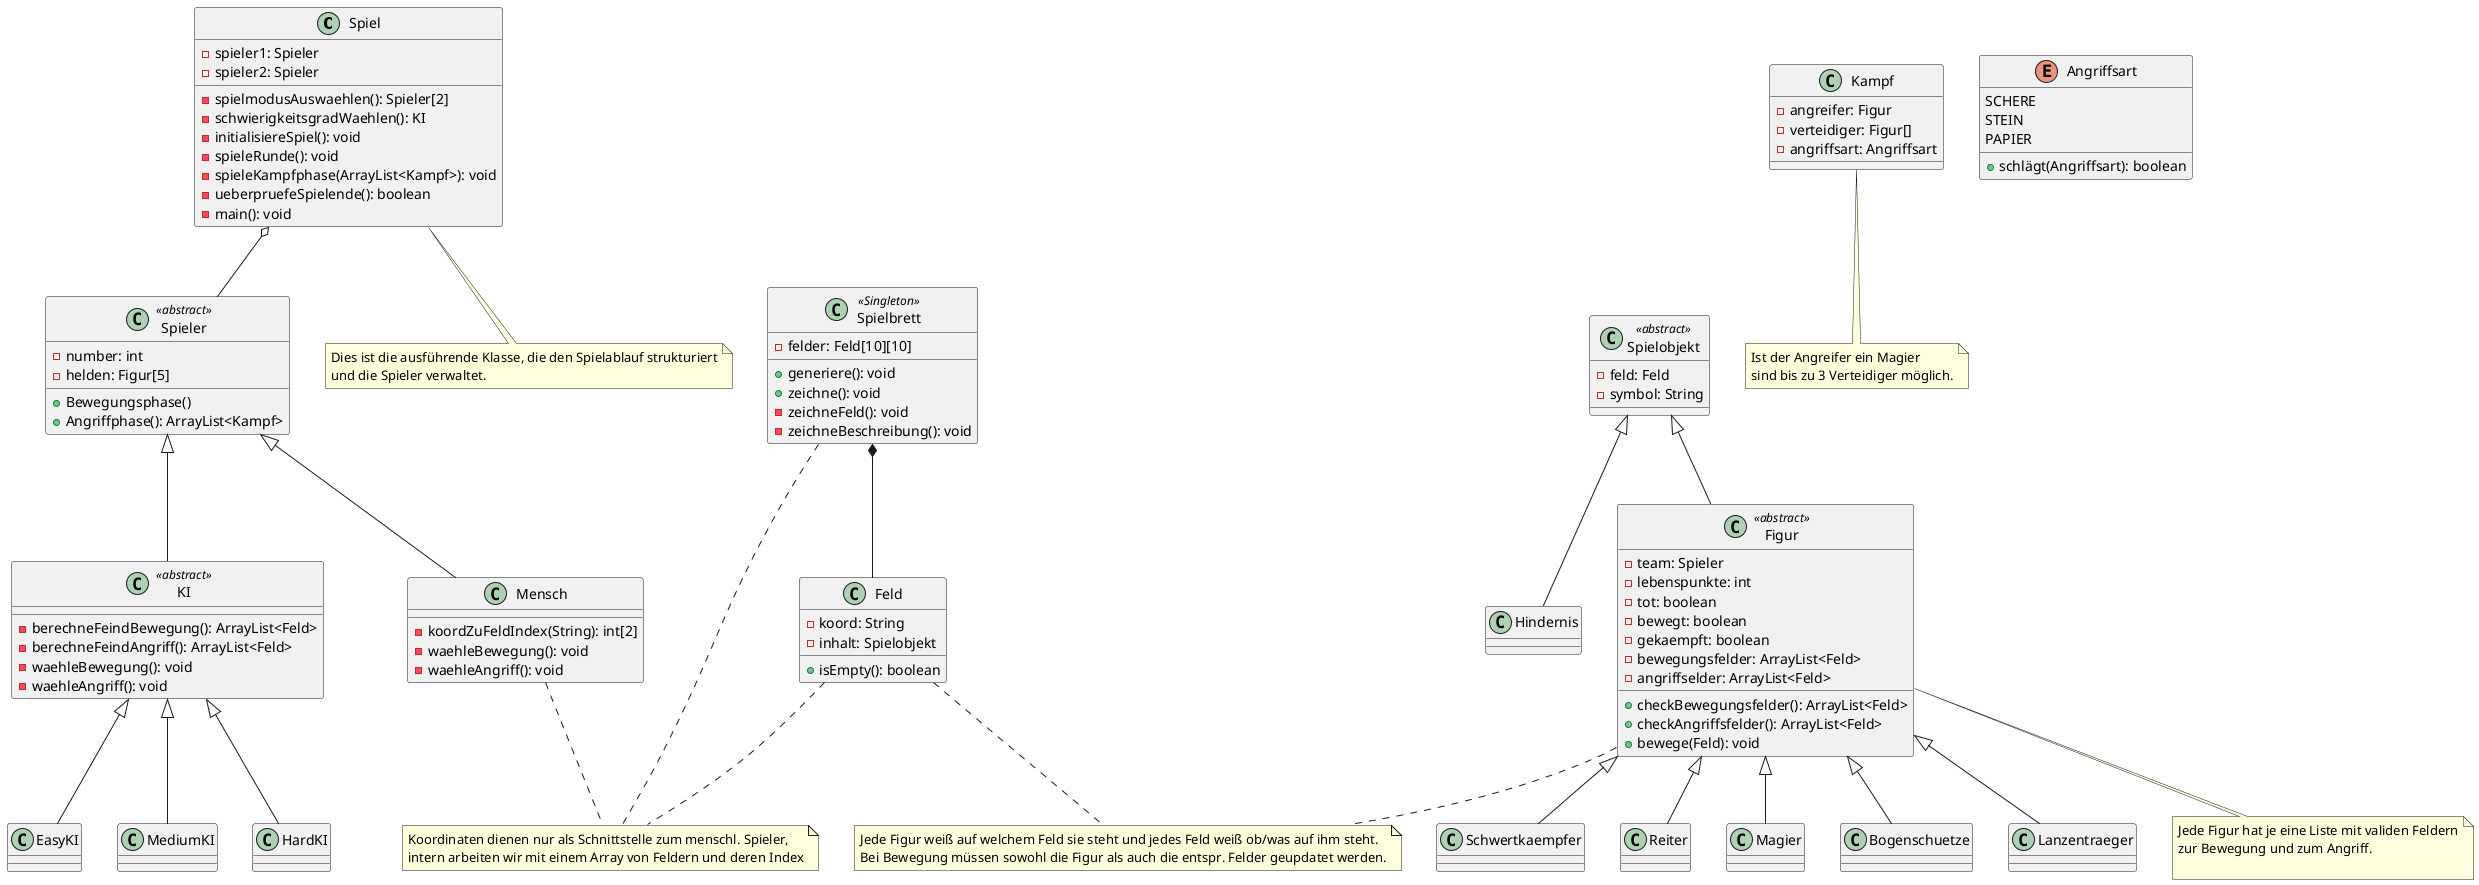 @startuml

Spiel o-- Spieler
Spielbrett *-- Feld
Spielobjekt <|-- Hindernis
Spielobjekt <|-- Figur
Figur <|-- Schwertkaempfer
Figur <|-- Reiter
Figur <|-- Magier
Figur <|-- Bogenschuetze
Figur <|-- Lanzentraeger
Spieler <|-- KI
KI <|-- EasyKI
KI <|-- MediumKI
KI <|-- HardKI
Spieler <|-- Mensch

note "Koordinaten dienen nur als Schnittstelle zum menschl. Spieler,\nintern arbeiten wir mit einem Array von Feldern und deren Index" as nKoord

note "Jede Figur hat je eine Liste mit validen Feldern\nzur Bewegung und zum Angriff.\n" as nFListe

note "Ist der Angreifer ein Magier\nsind bis zu 3 Verteidiger möglich." as nMagier

note "Dies ist die ausführende Klasse, die den Spielablauf strukturiert\nund die Spieler verwaltet." as nSpiel

note "Jede Figur weiß auf welchem Feld sie steht und jedes Feld weiß ob/was auf ihm steht.\nBei Bewegung müssen sowohl die Figur als auch die entspr. Felder geupdatet werden." as nBewegung

Spielbrett .. nKoord
Feld .. nKoord
Mensch .. nKoord

Figur .. nFListe

Kampf .. nMagier

Spiel .. nSpiel

Feld .. nBewegung
Figur .. nBewegung

class  Spiel {
    -spieler1: Spieler
    -spieler2: Spieler
    -spielmodusAuswaehlen(): Spieler[2]
    -schwierigkeitsgradWaehlen(): KI
    -initialisiereSpiel(): void
    -spieleRunde(): void
    -spieleKampfphase(ArrayList<Kampf>): void
    -ueberpruefeSpielende(): boolean 
    -main(): void 
}

class Spieler <<abstract>> {
    -number: int
    -helden: Figur[5]
    +Bewegungsphase()
    +Angriffphase(): ArrayList<Kampf>
}

class KI <<abstract>> {
    -berechneFeindBewegung(): ArrayList<Feld>
    -berechneFeindAngriff(): ArrayList<Feld>
    -waehleBewegung(): void
    -waehleAngriff(): void
}

class EasyKI {
}

class MediumKI {
}

class HardKI {
}


class Kampf {
    -angreifer: Figur
    -verteidiger: Figur[]
    -angriffsart: Angriffsart
}

enum Angriffsart {
    SCHERE
    STEIN
    PAPIER
    +schlägt(Angriffsart): boolean
}

class Spielobjekt <<abstract>>{
    -feld: Feld
    -symbol: String
}

class Figur <<abstract>>{
    -team: Spieler
    -lebenspunkte: int
    -tot: boolean 
    -bewegt: boolean 
    -gekaempft: boolean 
    -bewegungsfelder: ArrayList<Feld>
    -angriffselder: ArrayList<Feld>
    +checkBewegungsfelder(): ArrayList<Feld>
    +checkAngriffsfelder(): ArrayList<Feld>
    +bewege(Feld): void

}

class Hindernis {
}

class Schwertkaempfer {
}

class Reiter {
}

class Magier {
}

class Bogenschuetze {
}

class Lanzentraeger {
}

class Mensch {
    -koordZuFeldIndex(String): int[2]
    -waehleBewegung(): void
    -waehleAngriff(): void
}

class Spielbrett <<Singleton>> {
    -felder: Feld[10][10]
    +generiere(): void
    +zeichne(): void
    -zeichneFeld(): void
    -zeichneBeschreibung(): void
}

class Feld {
    -koord: String
    -inhalt: Spielobjekt
    +isEmpty(): boolean
}
@enduml
